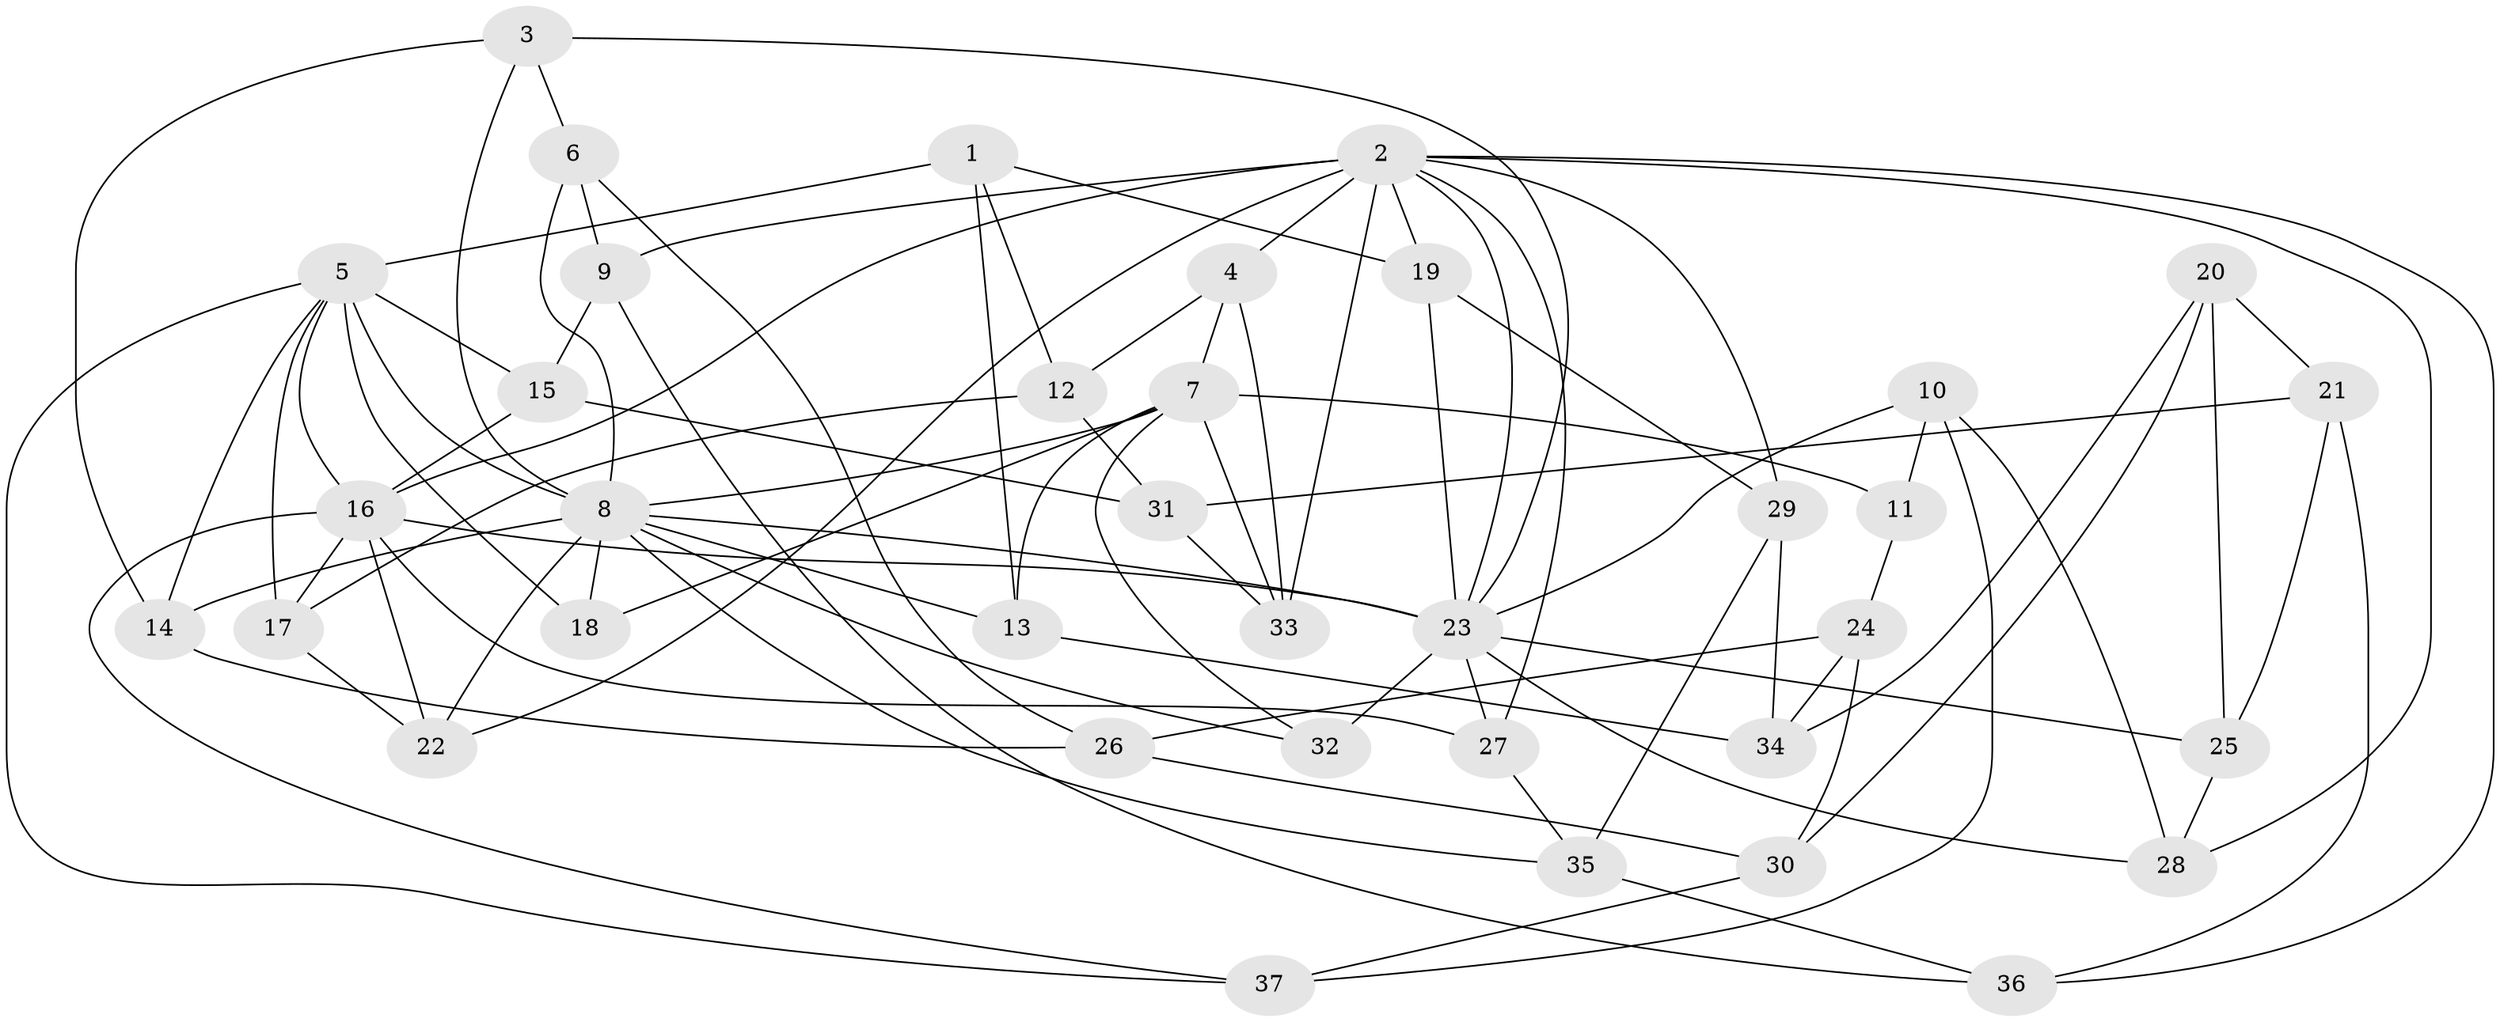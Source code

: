 // original degree distribution, {4: 1.0}
// Generated by graph-tools (version 1.1) at 2025/53/03/04/25 22:53:45]
// undirected, 37 vertices, 88 edges
graph export_dot {
  node [color=gray90,style=filled];
  1;
  2;
  3;
  4;
  5;
  6;
  7;
  8;
  9;
  10;
  11;
  12;
  13;
  14;
  15;
  16;
  17;
  18;
  19;
  20;
  21;
  22;
  23;
  24;
  25;
  26;
  27;
  28;
  29;
  30;
  31;
  32;
  33;
  34;
  35;
  36;
  37;
  1 -- 5 [weight=1.0];
  1 -- 12 [weight=1.0];
  1 -- 13 [weight=1.0];
  1 -- 19 [weight=1.0];
  2 -- 4 [weight=1.0];
  2 -- 9 [weight=1.0];
  2 -- 16 [weight=2.0];
  2 -- 19 [weight=1.0];
  2 -- 22 [weight=1.0];
  2 -- 23 [weight=1.0];
  2 -- 27 [weight=1.0];
  2 -- 28 [weight=1.0];
  2 -- 29 [weight=1.0];
  2 -- 33 [weight=1.0];
  2 -- 36 [weight=1.0];
  3 -- 6 [weight=1.0];
  3 -- 8 [weight=1.0];
  3 -- 14 [weight=1.0];
  3 -- 23 [weight=1.0];
  4 -- 7 [weight=1.0];
  4 -- 12 [weight=1.0];
  4 -- 33 [weight=1.0];
  5 -- 8 [weight=1.0];
  5 -- 14 [weight=1.0];
  5 -- 15 [weight=3.0];
  5 -- 16 [weight=1.0];
  5 -- 17 [weight=1.0];
  5 -- 18 [weight=1.0];
  5 -- 37 [weight=1.0];
  6 -- 8 [weight=1.0];
  6 -- 9 [weight=1.0];
  6 -- 26 [weight=1.0];
  7 -- 8 [weight=1.0];
  7 -- 11 [weight=2.0];
  7 -- 13 [weight=1.0];
  7 -- 18 [weight=1.0];
  7 -- 32 [weight=1.0];
  7 -- 33 [weight=1.0];
  8 -- 13 [weight=1.0];
  8 -- 14 [weight=1.0];
  8 -- 18 [weight=2.0];
  8 -- 22 [weight=1.0];
  8 -- 23 [weight=1.0];
  8 -- 32 [weight=1.0];
  8 -- 35 [weight=1.0];
  9 -- 15 [weight=1.0];
  9 -- 36 [weight=1.0];
  10 -- 11 [weight=1.0];
  10 -- 23 [weight=1.0];
  10 -- 28 [weight=1.0];
  10 -- 37 [weight=1.0];
  11 -- 24 [weight=1.0];
  12 -- 17 [weight=1.0];
  12 -- 31 [weight=1.0];
  13 -- 34 [weight=1.0];
  14 -- 26 [weight=1.0];
  15 -- 16 [weight=1.0];
  15 -- 31 [weight=1.0];
  16 -- 17 [weight=1.0];
  16 -- 22 [weight=1.0];
  16 -- 23 [weight=2.0];
  16 -- 27 [weight=1.0];
  16 -- 37 [weight=1.0];
  17 -- 22 [weight=1.0];
  19 -- 23 [weight=1.0];
  19 -- 29 [weight=1.0];
  20 -- 21 [weight=1.0];
  20 -- 25 [weight=1.0];
  20 -- 30 [weight=1.0];
  20 -- 34 [weight=1.0];
  21 -- 25 [weight=1.0];
  21 -- 31 [weight=1.0];
  21 -- 36 [weight=1.0];
  23 -- 25 [weight=1.0];
  23 -- 27 [weight=1.0];
  23 -- 28 [weight=1.0];
  23 -- 32 [weight=2.0];
  24 -- 26 [weight=1.0];
  24 -- 30 [weight=1.0];
  24 -- 34 [weight=1.0];
  25 -- 28 [weight=1.0];
  26 -- 30 [weight=1.0];
  27 -- 35 [weight=1.0];
  29 -- 34 [weight=1.0];
  29 -- 35 [weight=1.0];
  30 -- 37 [weight=1.0];
  31 -- 33 [weight=1.0];
  35 -- 36 [weight=1.0];
}
